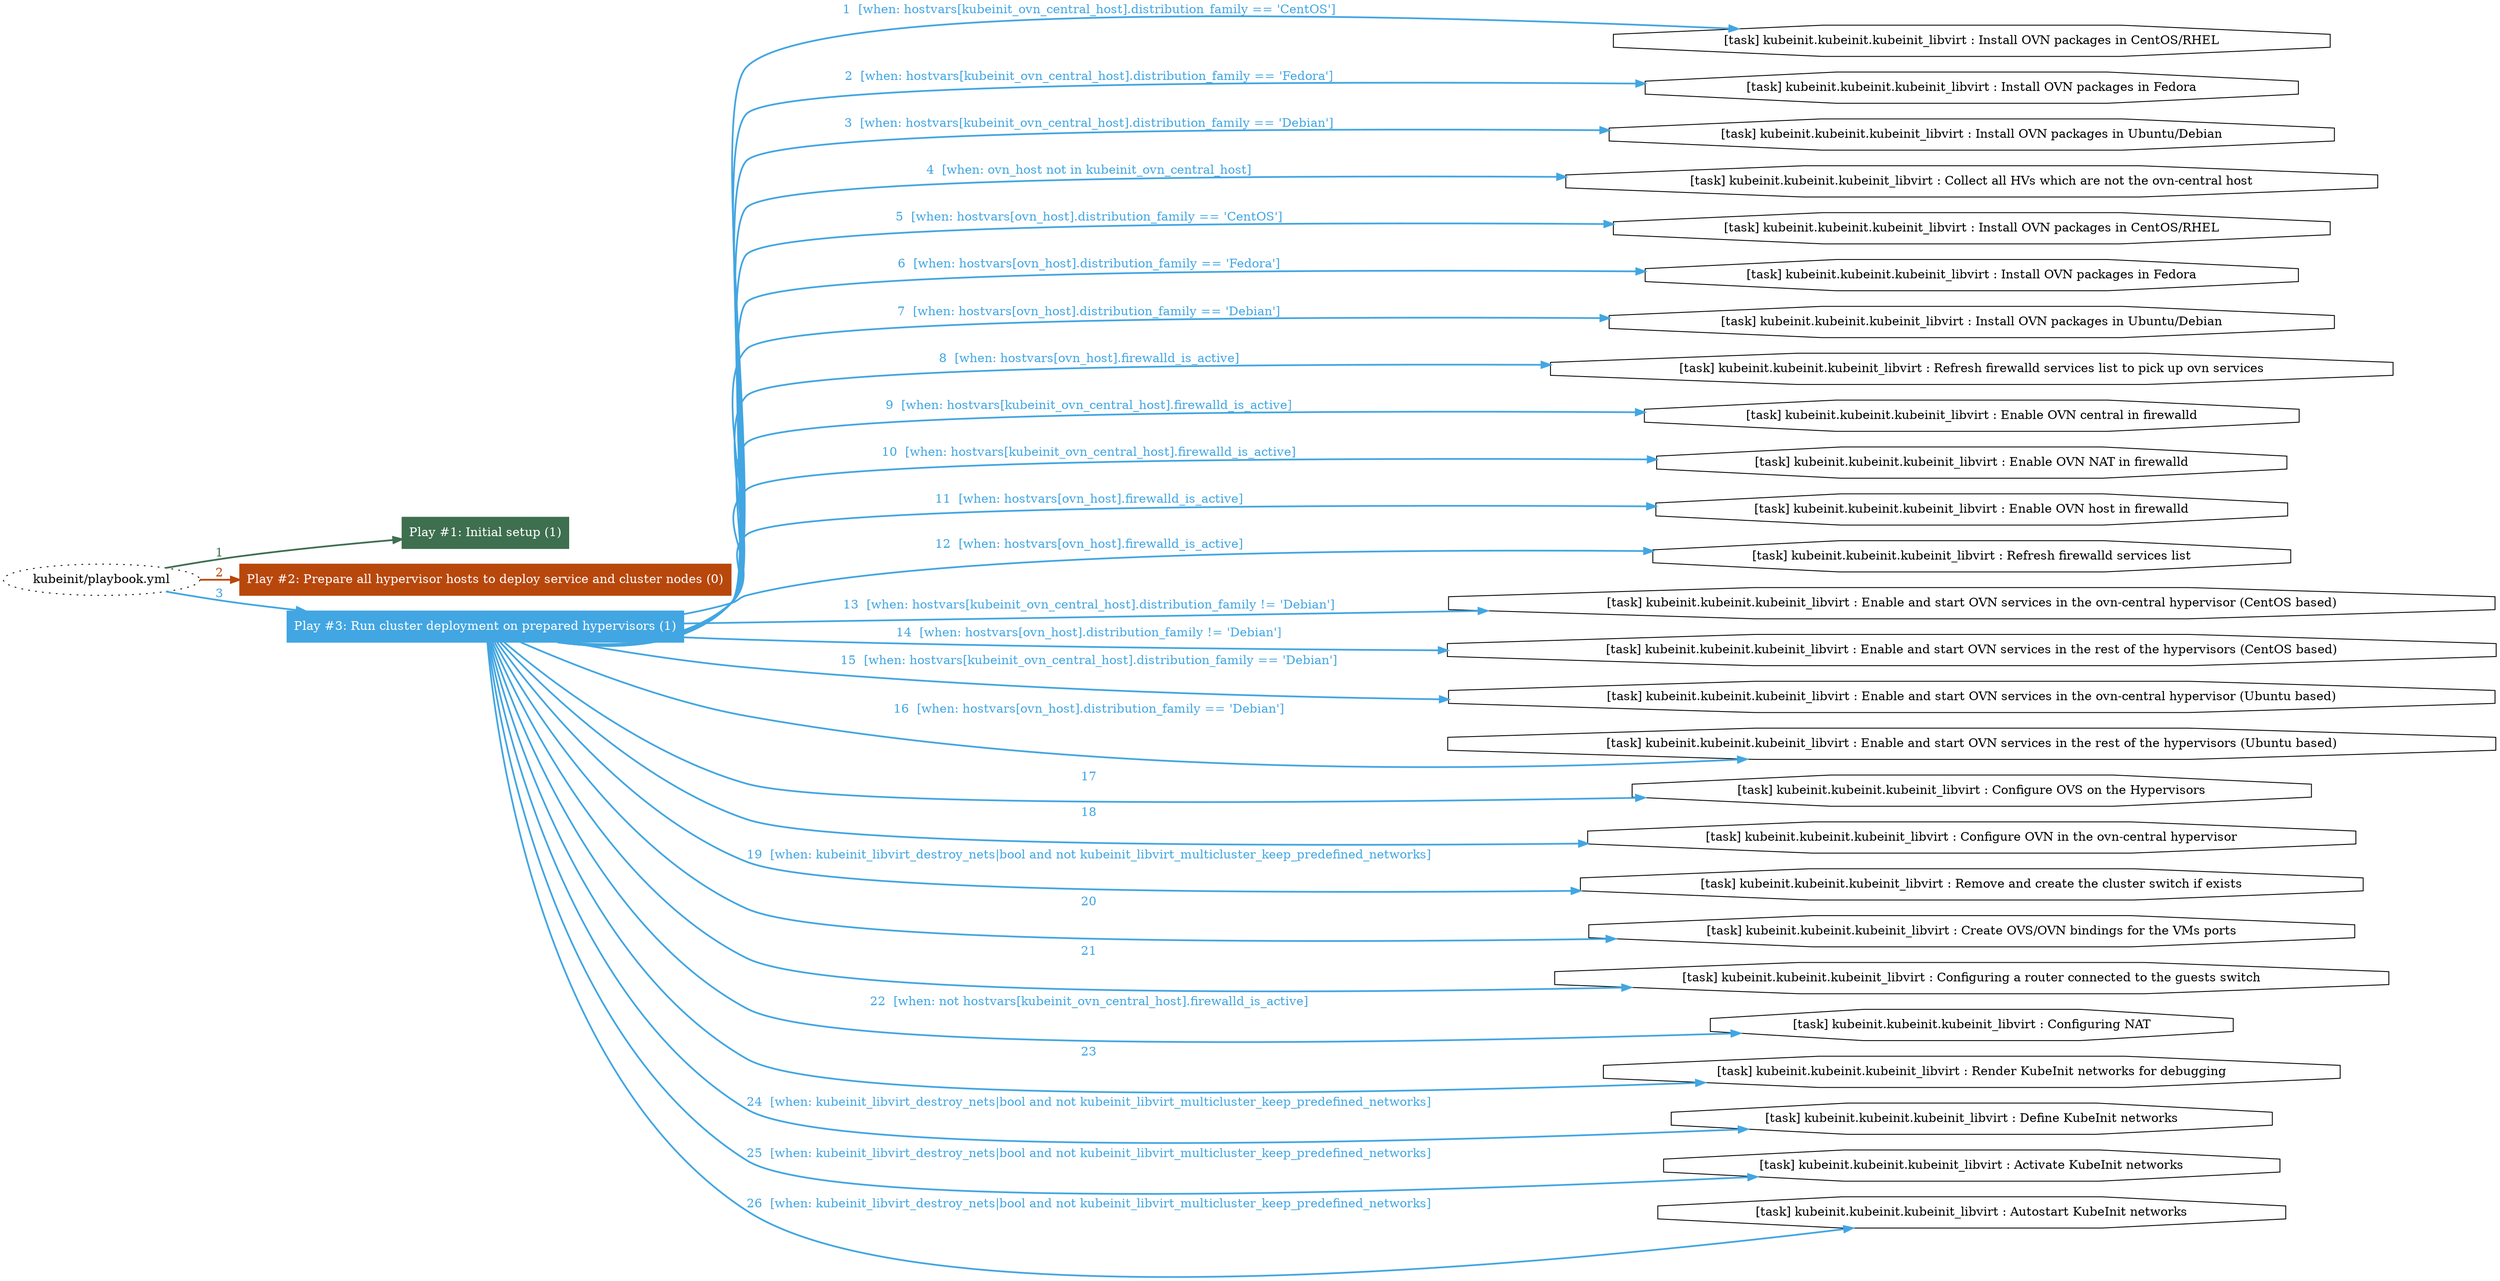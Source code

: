 digraph "kubeinit/playbook.yml "{
	graph [concentrate=true ordering=in rankdir=LR ratio=fill]
	edge [esep=5 sep=10]
	"kubeinit/playbook.yml" [id=root_node style=dotted]
	subgraph "Play #1: Initial setup (1) "{
		"Play #1: Initial setup (1)" [color="#3e6f4f" fontcolor="#ffffff" id="play_84275f51-2b68-4e5d-a6f3-b804c627defa" shape=box style=filled tooltip=localhost]
		"kubeinit/playbook.yml" -> "Play #1: Initial setup (1)" [label=1 color="#3e6f4f" fontcolor="#3e6f4f" id="edge_359cc492-eeeb-41a4-9c3e-311d2acaecd9" style=bold]
	}
	subgraph "Play #2: Prepare all hypervisor hosts to deploy service and cluster nodes (0) "{
		"Play #2: Prepare all hypervisor hosts to deploy service and cluster nodes (0)" [color="#b8470c" fontcolor="#ffffff" id="play_d1e2bcf3-6d50-439a-885c-47f0db179b25" shape=box style=filled tooltip=""]
		"kubeinit/playbook.yml" -> "Play #2: Prepare all hypervisor hosts to deploy service and cluster nodes (0)" [label=2 color="#b8470c" fontcolor="#b8470c" id="edge_74dadf21-6503-44bf-aa20-df408ed0c6c7" style=bold]
	}
	subgraph "Play #3: Run cluster deployment on prepared hypervisors (1) "{
		"Play #3: Run cluster deployment on prepared hypervisors (1)" [color="#42a6e2" fontcolor="#ffffff" id="play_77df0055-f4a4-47c1-85cb-aab604058ed5" shape=box style=filled tooltip=localhost]
		"kubeinit/playbook.yml" -> "Play #3: Run cluster deployment on prepared hypervisors (1)" [label=3 color="#42a6e2" fontcolor="#42a6e2" id="edge_a10eb5f0-52ca-4c8b-a02a-d3956840723f" style=bold]
		"task_92188082-ebdf-476d-9b09-2d3ca487c553" [label="[task] kubeinit.kubeinit.kubeinit_libvirt : Install OVN packages in CentOS/RHEL" id="task_92188082-ebdf-476d-9b09-2d3ca487c553" shape=octagon tooltip="[task] kubeinit.kubeinit.kubeinit_libvirt : Install OVN packages in CentOS/RHEL"]
		"Play #3: Run cluster deployment on prepared hypervisors (1)" -> "task_92188082-ebdf-476d-9b09-2d3ca487c553" [label="1  [when: hostvars[kubeinit_ovn_central_host].distribution_family == 'CentOS']" color="#42a6e2" fontcolor="#42a6e2" id="edge_da0e280b-836e-47fc-9ce4-1a6d34f35c74" style=bold]
		"task_88992628-8589-4a22-8421-369a44fc89b7" [label="[task] kubeinit.kubeinit.kubeinit_libvirt : Install OVN packages in Fedora" id="task_88992628-8589-4a22-8421-369a44fc89b7" shape=octagon tooltip="[task] kubeinit.kubeinit.kubeinit_libvirt : Install OVN packages in Fedora"]
		"Play #3: Run cluster deployment on prepared hypervisors (1)" -> "task_88992628-8589-4a22-8421-369a44fc89b7" [label="2  [when: hostvars[kubeinit_ovn_central_host].distribution_family == 'Fedora']" color="#42a6e2" fontcolor="#42a6e2" id="edge_fe0b2b6c-7db5-4b18-aa2f-0c4b2d30a2f1" style=bold]
		"task_e1a1796b-26bc-490e-8013-0eba2f7bb8bc" [label="[task] kubeinit.kubeinit.kubeinit_libvirt : Install OVN packages in Ubuntu/Debian" id="task_e1a1796b-26bc-490e-8013-0eba2f7bb8bc" shape=octagon tooltip="[task] kubeinit.kubeinit.kubeinit_libvirt : Install OVN packages in Ubuntu/Debian"]
		"Play #3: Run cluster deployment on prepared hypervisors (1)" -> "task_e1a1796b-26bc-490e-8013-0eba2f7bb8bc" [label="3  [when: hostvars[kubeinit_ovn_central_host].distribution_family == 'Debian']" color="#42a6e2" fontcolor="#42a6e2" id="edge_3d956478-4e73-440a-8b39-e4b3a45e9e63" style=bold]
		"task_1873024a-dcca-43df-acf0-1170aeec5308" [label="[task] kubeinit.kubeinit.kubeinit_libvirt : Collect all HVs which are not the ovn-central host" id="task_1873024a-dcca-43df-acf0-1170aeec5308" shape=octagon tooltip="[task] kubeinit.kubeinit.kubeinit_libvirt : Collect all HVs which are not the ovn-central host"]
		"Play #3: Run cluster deployment on prepared hypervisors (1)" -> "task_1873024a-dcca-43df-acf0-1170aeec5308" [label="4  [when: ovn_host not in kubeinit_ovn_central_host]" color="#42a6e2" fontcolor="#42a6e2" id="edge_6a021df1-79d2-415a-af99-92789487befb" style=bold]
		"task_8afde0cb-5e1b-429e-bb30-fbbf6ea0df43" [label="[task] kubeinit.kubeinit.kubeinit_libvirt : Install OVN packages in CentOS/RHEL" id="task_8afde0cb-5e1b-429e-bb30-fbbf6ea0df43" shape=octagon tooltip="[task] kubeinit.kubeinit.kubeinit_libvirt : Install OVN packages in CentOS/RHEL"]
		"Play #3: Run cluster deployment on prepared hypervisors (1)" -> "task_8afde0cb-5e1b-429e-bb30-fbbf6ea0df43" [label="5  [when: hostvars[ovn_host].distribution_family == 'CentOS']" color="#42a6e2" fontcolor="#42a6e2" id="edge_050535a2-6e5d-48cd-8d13-54f054e1e2f8" style=bold]
		"task_45da978e-0763-4a3f-8bff-dec660d1f877" [label="[task] kubeinit.kubeinit.kubeinit_libvirt : Install OVN packages in Fedora" id="task_45da978e-0763-4a3f-8bff-dec660d1f877" shape=octagon tooltip="[task] kubeinit.kubeinit.kubeinit_libvirt : Install OVN packages in Fedora"]
		"Play #3: Run cluster deployment on prepared hypervisors (1)" -> "task_45da978e-0763-4a3f-8bff-dec660d1f877" [label="6  [when: hostvars[ovn_host].distribution_family == 'Fedora']" color="#42a6e2" fontcolor="#42a6e2" id="edge_b8f1b54d-5369-4ef1-907e-13d735ed7f41" style=bold]
		"task_f3d9e973-e139-4218-a14a-de50b6431200" [label="[task] kubeinit.kubeinit.kubeinit_libvirt : Install OVN packages in Ubuntu/Debian" id="task_f3d9e973-e139-4218-a14a-de50b6431200" shape=octagon tooltip="[task] kubeinit.kubeinit.kubeinit_libvirt : Install OVN packages in Ubuntu/Debian"]
		"Play #3: Run cluster deployment on prepared hypervisors (1)" -> "task_f3d9e973-e139-4218-a14a-de50b6431200" [label="7  [when: hostvars[ovn_host].distribution_family == 'Debian']" color="#42a6e2" fontcolor="#42a6e2" id="edge_6067ce5f-d58d-49a3-be84-084b849d9e95" style=bold]
		"task_4c0951f6-1d73-400b-9089-7cf32f3cbea2" [label="[task] kubeinit.kubeinit.kubeinit_libvirt : Refresh firewalld services list to pick up ovn services" id="task_4c0951f6-1d73-400b-9089-7cf32f3cbea2" shape=octagon tooltip="[task] kubeinit.kubeinit.kubeinit_libvirt : Refresh firewalld services list to pick up ovn services"]
		"Play #3: Run cluster deployment on prepared hypervisors (1)" -> "task_4c0951f6-1d73-400b-9089-7cf32f3cbea2" [label="8  [when: hostvars[ovn_host].firewalld_is_active]" color="#42a6e2" fontcolor="#42a6e2" id="edge_05f85170-e6f4-4475-bc02-20086bb6153d" style=bold]
		"task_0401695e-7ba1-4c42-ad2f-b51c7538ea26" [label="[task] kubeinit.kubeinit.kubeinit_libvirt : Enable OVN central in firewalld" id="task_0401695e-7ba1-4c42-ad2f-b51c7538ea26" shape=octagon tooltip="[task] kubeinit.kubeinit.kubeinit_libvirt : Enable OVN central in firewalld"]
		"Play #3: Run cluster deployment on prepared hypervisors (1)" -> "task_0401695e-7ba1-4c42-ad2f-b51c7538ea26" [label="9  [when: hostvars[kubeinit_ovn_central_host].firewalld_is_active]" color="#42a6e2" fontcolor="#42a6e2" id="edge_c75fe1b9-8a2f-478e-8cfe-7bc1060dee13" style=bold]
		"task_44e2adae-613e-4736-a5e4-c9473357fdb0" [label="[task] kubeinit.kubeinit.kubeinit_libvirt : Enable OVN NAT in firewalld" id="task_44e2adae-613e-4736-a5e4-c9473357fdb0" shape=octagon tooltip="[task] kubeinit.kubeinit.kubeinit_libvirt : Enable OVN NAT in firewalld"]
		"Play #3: Run cluster deployment on prepared hypervisors (1)" -> "task_44e2adae-613e-4736-a5e4-c9473357fdb0" [label="10  [when: hostvars[kubeinit_ovn_central_host].firewalld_is_active]" color="#42a6e2" fontcolor="#42a6e2" id="edge_7b55bfaa-03fa-46d1-8e82-56487fe280ec" style=bold]
		"task_8b8dd662-0931-4f83-8ad9-5b85ac2cd1e4" [label="[task] kubeinit.kubeinit.kubeinit_libvirt : Enable OVN host in firewalld" id="task_8b8dd662-0931-4f83-8ad9-5b85ac2cd1e4" shape=octagon tooltip="[task] kubeinit.kubeinit.kubeinit_libvirt : Enable OVN host in firewalld"]
		"Play #3: Run cluster deployment on prepared hypervisors (1)" -> "task_8b8dd662-0931-4f83-8ad9-5b85ac2cd1e4" [label="11  [when: hostvars[ovn_host].firewalld_is_active]" color="#42a6e2" fontcolor="#42a6e2" id="edge_c9c6520c-1652-4f31-906b-d45efaaf81d8" style=bold]
		"task_761c531f-648d-4d32-84c2-9c23df9cd49e" [label="[task] kubeinit.kubeinit.kubeinit_libvirt : Refresh firewalld services list" id="task_761c531f-648d-4d32-84c2-9c23df9cd49e" shape=octagon tooltip="[task] kubeinit.kubeinit.kubeinit_libvirt : Refresh firewalld services list"]
		"Play #3: Run cluster deployment on prepared hypervisors (1)" -> "task_761c531f-648d-4d32-84c2-9c23df9cd49e" [label="12  [when: hostvars[ovn_host].firewalld_is_active]" color="#42a6e2" fontcolor="#42a6e2" id="edge_d5741994-ff67-4851-aa26-7955e15dcd7e" style=bold]
		"task_ac5a5927-604e-42f4-b3d3-e57da128464d" [label="[task] kubeinit.kubeinit.kubeinit_libvirt : Enable and start OVN services in the ovn-central hypervisor (CentOS based)" id="task_ac5a5927-604e-42f4-b3d3-e57da128464d" shape=octagon tooltip="[task] kubeinit.kubeinit.kubeinit_libvirt : Enable and start OVN services in the ovn-central hypervisor (CentOS based)"]
		"Play #3: Run cluster deployment on prepared hypervisors (1)" -> "task_ac5a5927-604e-42f4-b3d3-e57da128464d" [label="13  [when: hostvars[kubeinit_ovn_central_host].distribution_family != 'Debian']" color="#42a6e2" fontcolor="#42a6e2" id="edge_c256a11b-b111-43e4-ad2a-e53a6713e29c" style=bold]
		"task_f820c8f0-f7c9-45a7-996b-66f438864ab2" [label="[task] kubeinit.kubeinit.kubeinit_libvirt : Enable and start OVN services in the rest of the hypervisors (CentOS based)" id="task_f820c8f0-f7c9-45a7-996b-66f438864ab2" shape=octagon tooltip="[task] kubeinit.kubeinit.kubeinit_libvirt : Enable and start OVN services in the rest of the hypervisors (CentOS based)"]
		"Play #3: Run cluster deployment on prepared hypervisors (1)" -> "task_f820c8f0-f7c9-45a7-996b-66f438864ab2" [label="14  [when: hostvars[ovn_host].distribution_family != 'Debian']" color="#42a6e2" fontcolor="#42a6e2" id="edge_9f564001-32ed-4702-a7f6-511a923e630b" style=bold]
		"task_e125b8d2-81b5-4f24-b503-230c230bcbb0" [label="[task] kubeinit.kubeinit.kubeinit_libvirt : Enable and start OVN services in the ovn-central hypervisor (Ubuntu based)" id="task_e125b8d2-81b5-4f24-b503-230c230bcbb0" shape=octagon tooltip="[task] kubeinit.kubeinit.kubeinit_libvirt : Enable and start OVN services in the ovn-central hypervisor (Ubuntu based)"]
		"Play #3: Run cluster deployment on prepared hypervisors (1)" -> "task_e125b8d2-81b5-4f24-b503-230c230bcbb0" [label="15  [when: hostvars[kubeinit_ovn_central_host].distribution_family == 'Debian']" color="#42a6e2" fontcolor="#42a6e2" id="edge_bd1af3cd-130b-47ab-891a-8d49594610e1" style=bold]
		"task_2df6c35c-a5aa-47dc-a75e-07015a211c1d" [label="[task] kubeinit.kubeinit.kubeinit_libvirt : Enable and start OVN services in the rest of the hypervisors (Ubuntu based)" id="task_2df6c35c-a5aa-47dc-a75e-07015a211c1d" shape=octagon tooltip="[task] kubeinit.kubeinit.kubeinit_libvirt : Enable and start OVN services in the rest of the hypervisors (Ubuntu based)"]
		"Play #3: Run cluster deployment on prepared hypervisors (1)" -> "task_2df6c35c-a5aa-47dc-a75e-07015a211c1d" [label="16  [when: hostvars[ovn_host].distribution_family == 'Debian']" color="#42a6e2" fontcolor="#42a6e2" id="edge_bc64d4b2-57c2-45bf-bc19-dff1cc98add8" style=bold]
		"task_4e7aea85-0d06-46ff-83ca-36bec266e4c6" [label="[task] kubeinit.kubeinit.kubeinit_libvirt : Configure OVS on the Hypervisors" id="task_4e7aea85-0d06-46ff-83ca-36bec266e4c6" shape=octagon tooltip="[task] kubeinit.kubeinit.kubeinit_libvirt : Configure OVS on the Hypervisors"]
		"Play #3: Run cluster deployment on prepared hypervisors (1)" -> "task_4e7aea85-0d06-46ff-83ca-36bec266e4c6" [label=17 color="#42a6e2" fontcolor="#42a6e2" id="edge_b84a28bd-3698-4e86-853a-638652d94625" style=bold]
		"task_dc0ad32c-e0f5-421e-950c-fce91d8ff56a" [label="[task] kubeinit.kubeinit.kubeinit_libvirt : Configure OVN in the ovn-central hypervisor" id="task_dc0ad32c-e0f5-421e-950c-fce91d8ff56a" shape=octagon tooltip="[task] kubeinit.kubeinit.kubeinit_libvirt : Configure OVN in the ovn-central hypervisor"]
		"Play #3: Run cluster deployment on prepared hypervisors (1)" -> "task_dc0ad32c-e0f5-421e-950c-fce91d8ff56a" [label=18 color="#42a6e2" fontcolor="#42a6e2" id="edge_420ea992-22b5-4772-9f3e-263290639e6f" style=bold]
		"task_d00ca963-71bc-477f-a24c-07806ff2436c" [label="[task] kubeinit.kubeinit.kubeinit_libvirt : Remove and create the cluster switch if exists" id="task_d00ca963-71bc-477f-a24c-07806ff2436c" shape=octagon tooltip="[task] kubeinit.kubeinit.kubeinit_libvirt : Remove and create the cluster switch if exists"]
		"Play #3: Run cluster deployment on prepared hypervisors (1)" -> "task_d00ca963-71bc-477f-a24c-07806ff2436c" [label="19  [when: kubeinit_libvirt_destroy_nets|bool and not kubeinit_libvirt_multicluster_keep_predefined_networks]" color="#42a6e2" fontcolor="#42a6e2" id="edge_1b43974b-42d5-44e1-93ce-456dbc09cb65" style=bold]
		"task_cc0537c9-4dcc-488a-82c2-9bd4c3880709" [label="[task] kubeinit.kubeinit.kubeinit_libvirt : Create OVS/OVN bindings for the VMs ports" id="task_cc0537c9-4dcc-488a-82c2-9bd4c3880709" shape=octagon tooltip="[task] kubeinit.kubeinit.kubeinit_libvirt : Create OVS/OVN bindings for the VMs ports"]
		"Play #3: Run cluster deployment on prepared hypervisors (1)" -> "task_cc0537c9-4dcc-488a-82c2-9bd4c3880709" [label=20 color="#42a6e2" fontcolor="#42a6e2" id="edge_a2dd3bfa-4a32-458d-9ba0-4f543663ed87" style=bold]
		"task_5addeb8f-f7e1-4594-8a13-1d7d0dea1417" [label="[task] kubeinit.kubeinit.kubeinit_libvirt : Configuring a router connected to the guests switch" id="task_5addeb8f-f7e1-4594-8a13-1d7d0dea1417" shape=octagon tooltip="[task] kubeinit.kubeinit.kubeinit_libvirt : Configuring a router connected to the guests switch"]
		"Play #3: Run cluster deployment on prepared hypervisors (1)" -> "task_5addeb8f-f7e1-4594-8a13-1d7d0dea1417" [label=21 color="#42a6e2" fontcolor="#42a6e2" id="edge_18dccf5b-a791-4ba7-af6b-8205464ba47c" style=bold]
		"task_ae778db3-e4d7-4a37-b991-3ad3d04411eb" [label="[task] kubeinit.kubeinit.kubeinit_libvirt : Configuring NAT" id="task_ae778db3-e4d7-4a37-b991-3ad3d04411eb" shape=octagon tooltip="[task] kubeinit.kubeinit.kubeinit_libvirt : Configuring NAT"]
		"Play #3: Run cluster deployment on prepared hypervisors (1)" -> "task_ae778db3-e4d7-4a37-b991-3ad3d04411eb" [label="22  [when: not hostvars[kubeinit_ovn_central_host].firewalld_is_active]" color="#42a6e2" fontcolor="#42a6e2" id="edge_588708e3-a073-4c9d-9d37-4e2271d8d85a" style=bold]
		"task_8e991e9a-e3fd-4a13-9001-c1669ac5970b" [label="[task] kubeinit.kubeinit.kubeinit_libvirt : Render KubeInit networks for debugging" id="task_8e991e9a-e3fd-4a13-9001-c1669ac5970b" shape=octagon tooltip="[task] kubeinit.kubeinit.kubeinit_libvirt : Render KubeInit networks for debugging"]
		"Play #3: Run cluster deployment on prepared hypervisors (1)" -> "task_8e991e9a-e3fd-4a13-9001-c1669ac5970b" [label=23 color="#42a6e2" fontcolor="#42a6e2" id="edge_693341dd-3c99-453c-b766-384b463f604f" style=bold]
		"task_056d8f73-4dc4-4ce4-b63b-62e410da3033" [label="[task] kubeinit.kubeinit.kubeinit_libvirt : Define KubeInit networks" id="task_056d8f73-4dc4-4ce4-b63b-62e410da3033" shape=octagon tooltip="[task] kubeinit.kubeinit.kubeinit_libvirt : Define KubeInit networks"]
		"Play #3: Run cluster deployment on prepared hypervisors (1)" -> "task_056d8f73-4dc4-4ce4-b63b-62e410da3033" [label="24  [when: kubeinit_libvirt_destroy_nets|bool and not kubeinit_libvirt_multicluster_keep_predefined_networks]" color="#42a6e2" fontcolor="#42a6e2" id="edge_cc877f41-74c4-4a6c-b3ca-edca038c859e" style=bold]
		"task_842ac296-908d-429b-8df7-55ce8d13516d" [label="[task] kubeinit.kubeinit.kubeinit_libvirt : Activate KubeInit networks" id="task_842ac296-908d-429b-8df7-55ce8d13516d" shape=octagon tooltip="[task] kubeinit.kubeinit.kubeinit_libvirt : Activate KubeInit networks"]
		"Play #3: Run cluster deployment on prepared hypervisors (1)" -> "task_842ac296-908d-429b-8df7-55ce8d13516d" [label="25  [when: kubeinit_libvirt_destroy_nets|bool and not kubeinit_libvirt_multicluster_keep_predefined_networks]" color="#42a6e2" fontcolor="#42a6e2" id="edge_10f44940-a09a-4401-8d5b-759c3a97f951" style=bold]
		"task_35c4dfa6-abb1-4155-8501-7a3fd5902a6d" [label="[task] kubeinit.kubeinit.kubeinit_libvirt : Autostart KubeInit networks" id="task_35c4dfa6-abb1-4155-8501-7a3fd5902a6d" shape=octagon tooltip="[task] kubeinit.kubeinit.kubeinit_libvirt : Autostart KubeInit networks"]
		"Play #3: Run cluster deployment on prepared hypervisors (1)" -> "task_35c4dfa6-abb1-4155-8501-7a3fd5902a6d" [label="26  [when: kubeinit_libvirt_destroy_nets|bool and not kubeinit_libvirt_multicluster_keep_predefined_networks]" color="#42a6e2" fontcolor="#42a6e2" id="edge_caf470a2-8a4e-4d3d-9f02-b2269c8676d4" style=bold]
	}
}
